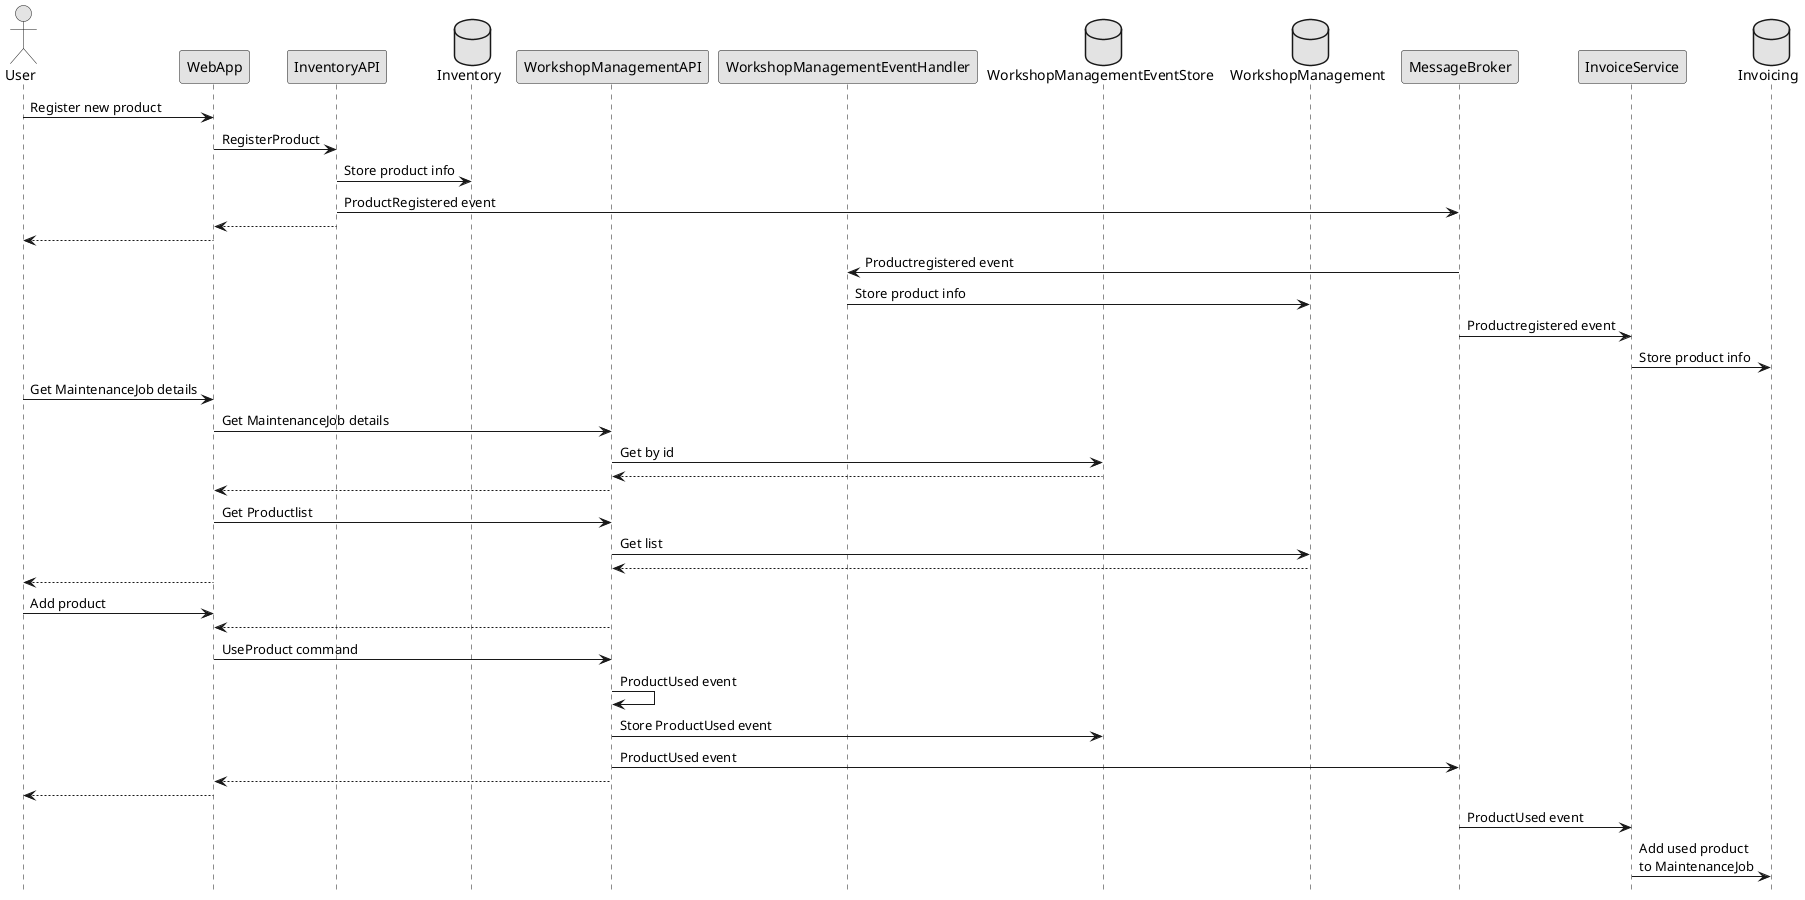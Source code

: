 @startuml

skinparam monochrome true
hide footbox

actor User
participant WebApp
participant InventoryAPI
database Inventory
participant WorkshopManagementAPI
participant WorkshopManagementEventHandler
database WorkshopManagementEventStore 
database WorkshopManagement
participant MessageBroker
participant InvoiceService
database Invoicing

User -> WebApp: Register new product
WebApp -> InventoryAPI: RegisterProduct
InventoryAPI -> Inventory: Store product info
InventoryAPI -> MessageBroker: ProductRegistered event
WebApp <-- InventoryAPI
User <-- WebApp
MessageBroker -> WorkshopManagementEventHandler: Productregistered event
WorkshopManagementEventHandler -> WorkshopManagement: Store product info
MessageBroker -> InvoiceService: Productregistered event
InvoiceService -> Invoicing: Store product info

User -> WebApp: Get MaintenanceJob details
WebApp -> WorkshopManagementAPI: Get MaintenanceJob details
WorkshopManagementAPI -> WorkshopManagementEventStore: Get by id
WorkshopManagementAPI <-- WorkshopManagementEventStore
WebApp <-- WorkshopManagementAPI
WebApp -> WorkshopManagementAPI: Get Productlist
WorkshopManagementAPI -> WorkshopManagement: Get list
WorkshopManagementAPI <-- WorkshopManagement
User <-- WebApp
User -> WebApp: Add product
WebApp <-- WorkshopManagementAPI
WebApp -> WorkshopManagementAPI: UseProduct command
WorkshopManagementAPI -> WorkshopManagementAPI: ProductUsed event
WorkshopManagementAPI -> WorkshopManagementEventStore: Store ProductUsed event
WorkshopManagementAPI -> MessageBroker: ProductUsed event
WebApp <-- WorkshopManagementAPI
User <-- WebApp

MessageBroker -> InvoiceService: ProductUsed event
InvoiceService -> Invoicing: Add used product\nto MaintenanceJob

@enduml